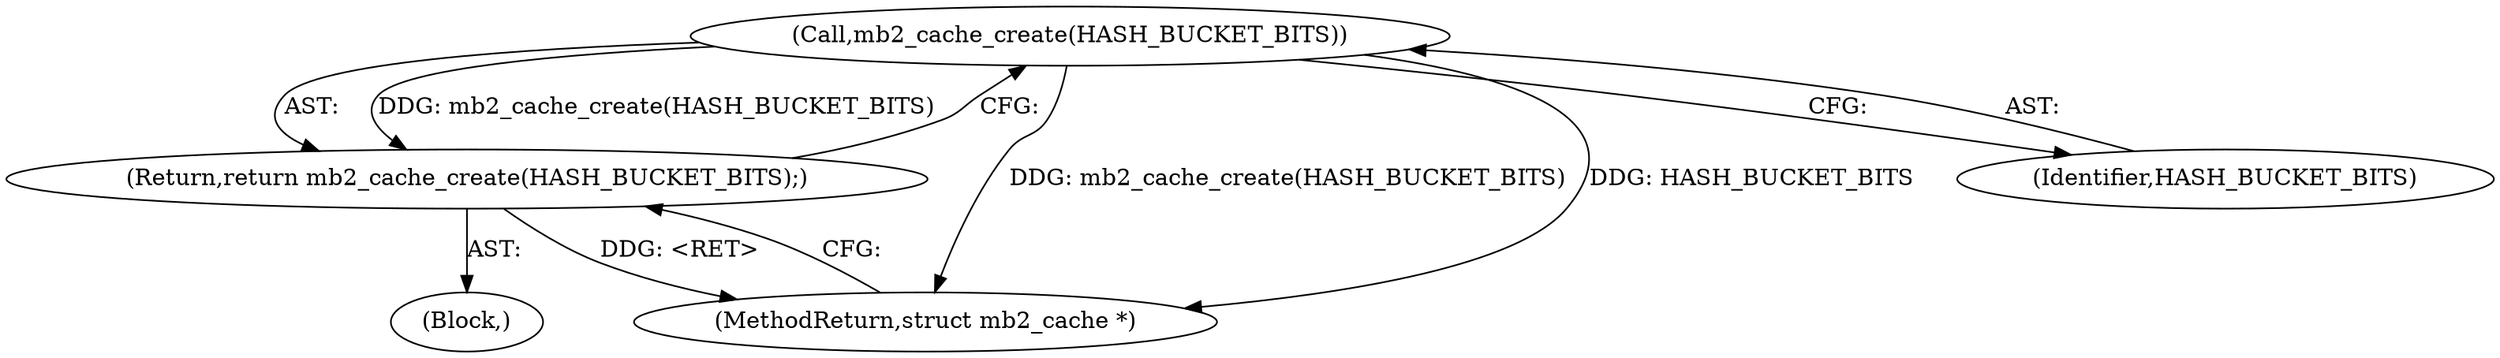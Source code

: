 digraph "0_linux_82939d7999dfc1f1998c4b1c12e2f19edbdff272_6@API" {
"1000104" [label="(Call,mb2_cache_create(HASH_BUCKET_BITS))"];
"1000103" [label="(Return,return mb2_cache_create(HASH_BUCKET_BITS);)"];
"1000102" [label="(Block,)"];
"1000106" [label="(MethodReturn,struct mb2_cache *)"];
"1000105" [label="(Identifier,HASH_BUCKET_BITS)"];
"1000103" [label="(Return,return mb2_cache_create(HASH_BUCKET_BITS);)"];
"1000104" [label="(Call,mb2_cache_create(HASH_BUCKET_BITS))"];
"1000104" -> "1000103"  [label="AST: "];
"1000104" -> "1000105"  [label="CFG: "];
"1000105" -> "1000104"  [label="AST: "];
"1000103" -> "1000104"  [label="CFG: "];
"1000104" -> "1000106"  [label="DDG: mb2_cache_create(HASH_BUCKET_BITS)"];
"1000104" -> "1000106"  [label="DDG: HASH_BUCKET_BITS"];
"1000104" -> "1000103"  [label="DDG: mb2_cache_create(HASH_BUCKET_BITS)"];
"1000103" -> "1000102"  [label="AST: "];
"1000106" -> "1000103"  [label="CFG: "];
"1000103" -> "1000106"  [label="DDG: <RET>"];
}
